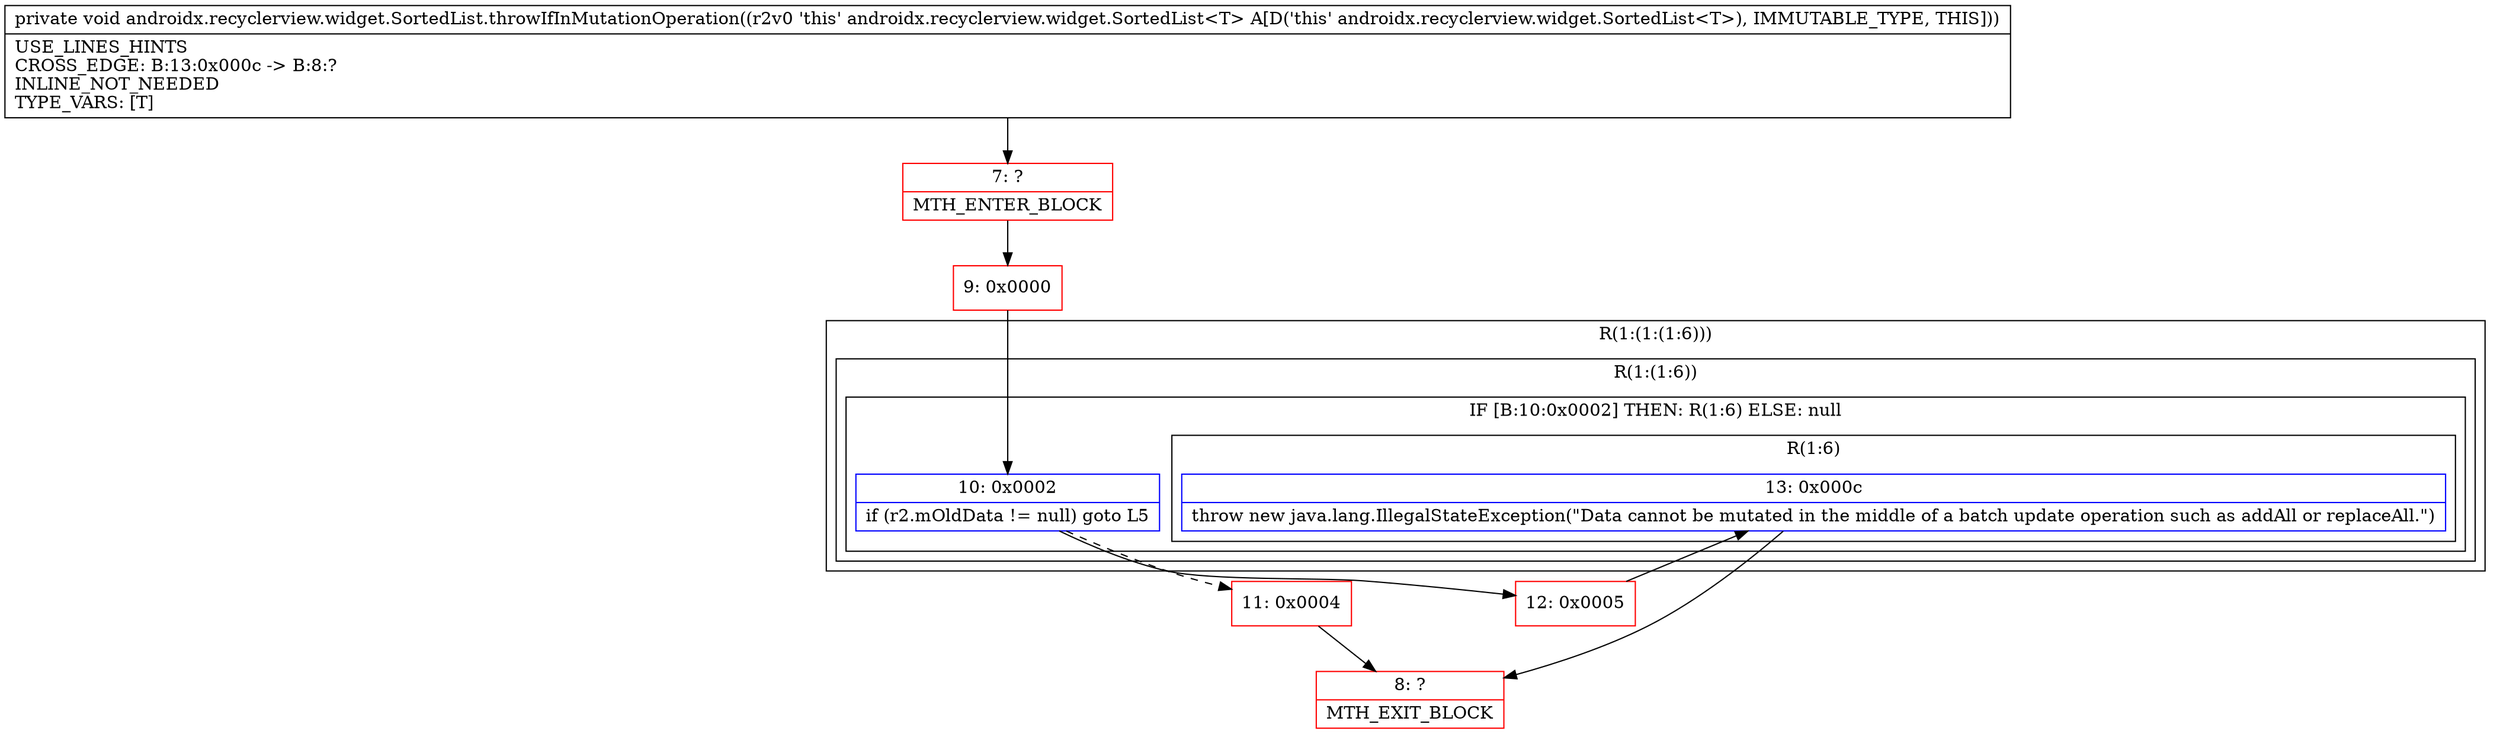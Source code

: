 digraph "CFG forandroidx.recyclerview.widget.SortedList.throwIfInMutationOperation()V" {
subgraph cluster_Region_662515715 {
label = "R(1:(1:(1:6)))";
node [shape=record,color=blue];
subgraph cluster_Region_1850390303 {
label = "R(1:(1:6))";
node [shape=record,color=blue];
subgraph cluster_IfRegion_1054082977 {
label = "IF [B:10:0x0002] THEN: R(1:6) ELSE: null";
node [shape=record,color=blue];
Node_10 [shape=record,label="{10\:\ 0x0002|if (r2.mOldData != null) goto L5\l}"];
subgraph cluster_Region_872034355 {
label = "R(1:6)";
node [shape=record,color=blue];
Node_13 [shape=record,label="{13\:\ 0x000c|throw new java.lang.IllegalStateException(\"Data cannot be mutated in the middle of a batch update operation such as addAll or replaceAll.\")\l}"];
}
}
}
}
Node_7 [shape=record,color=red,label="{7\:\ ?|MTH_ENTER_BLOCK\l}"];
Node_9 [shape=record,color=red,label="{9\:\ 0x0000}"];
Node_11 [shape=record,color=red,label="{11\:\ 0x0004}"];
Node_8 [shape=record,color=red,label="{8\:\ ?|MTH_EXIT_BLOCK\l}"];
Node_12 [shape=record,color=red,label="{12\:\ 0x0005}"];
MethodNode[shape=record,label="{private void androidx.recyclerview.widget.SortedList.throwIfInMutationOperation((r2v0 'this' androidx.recyclerview.widget.SortedList\<T\> A[D('this' androidx.recyclerview.widget.SortedList\<T\>), IMMUTABLE_TYPE, THIS]))  | USE_LINES_HINTS\lCROSS_EDGE: B:13:0x000c \-\> B:8:?\lINLINE_NOT_NEEDED\lTYPE_VARS: [T]\l}"];
MethodNode -> Node_7;Node_10 -> Node_11[style=dashed];
Node_10 -> Node_12;
Node_13 -> Node_8;
Node_7 -> Node_9;
Node_9 -> Node_10;
Node_11 -> Node_8;
Node_12 -> Node_13;
}

